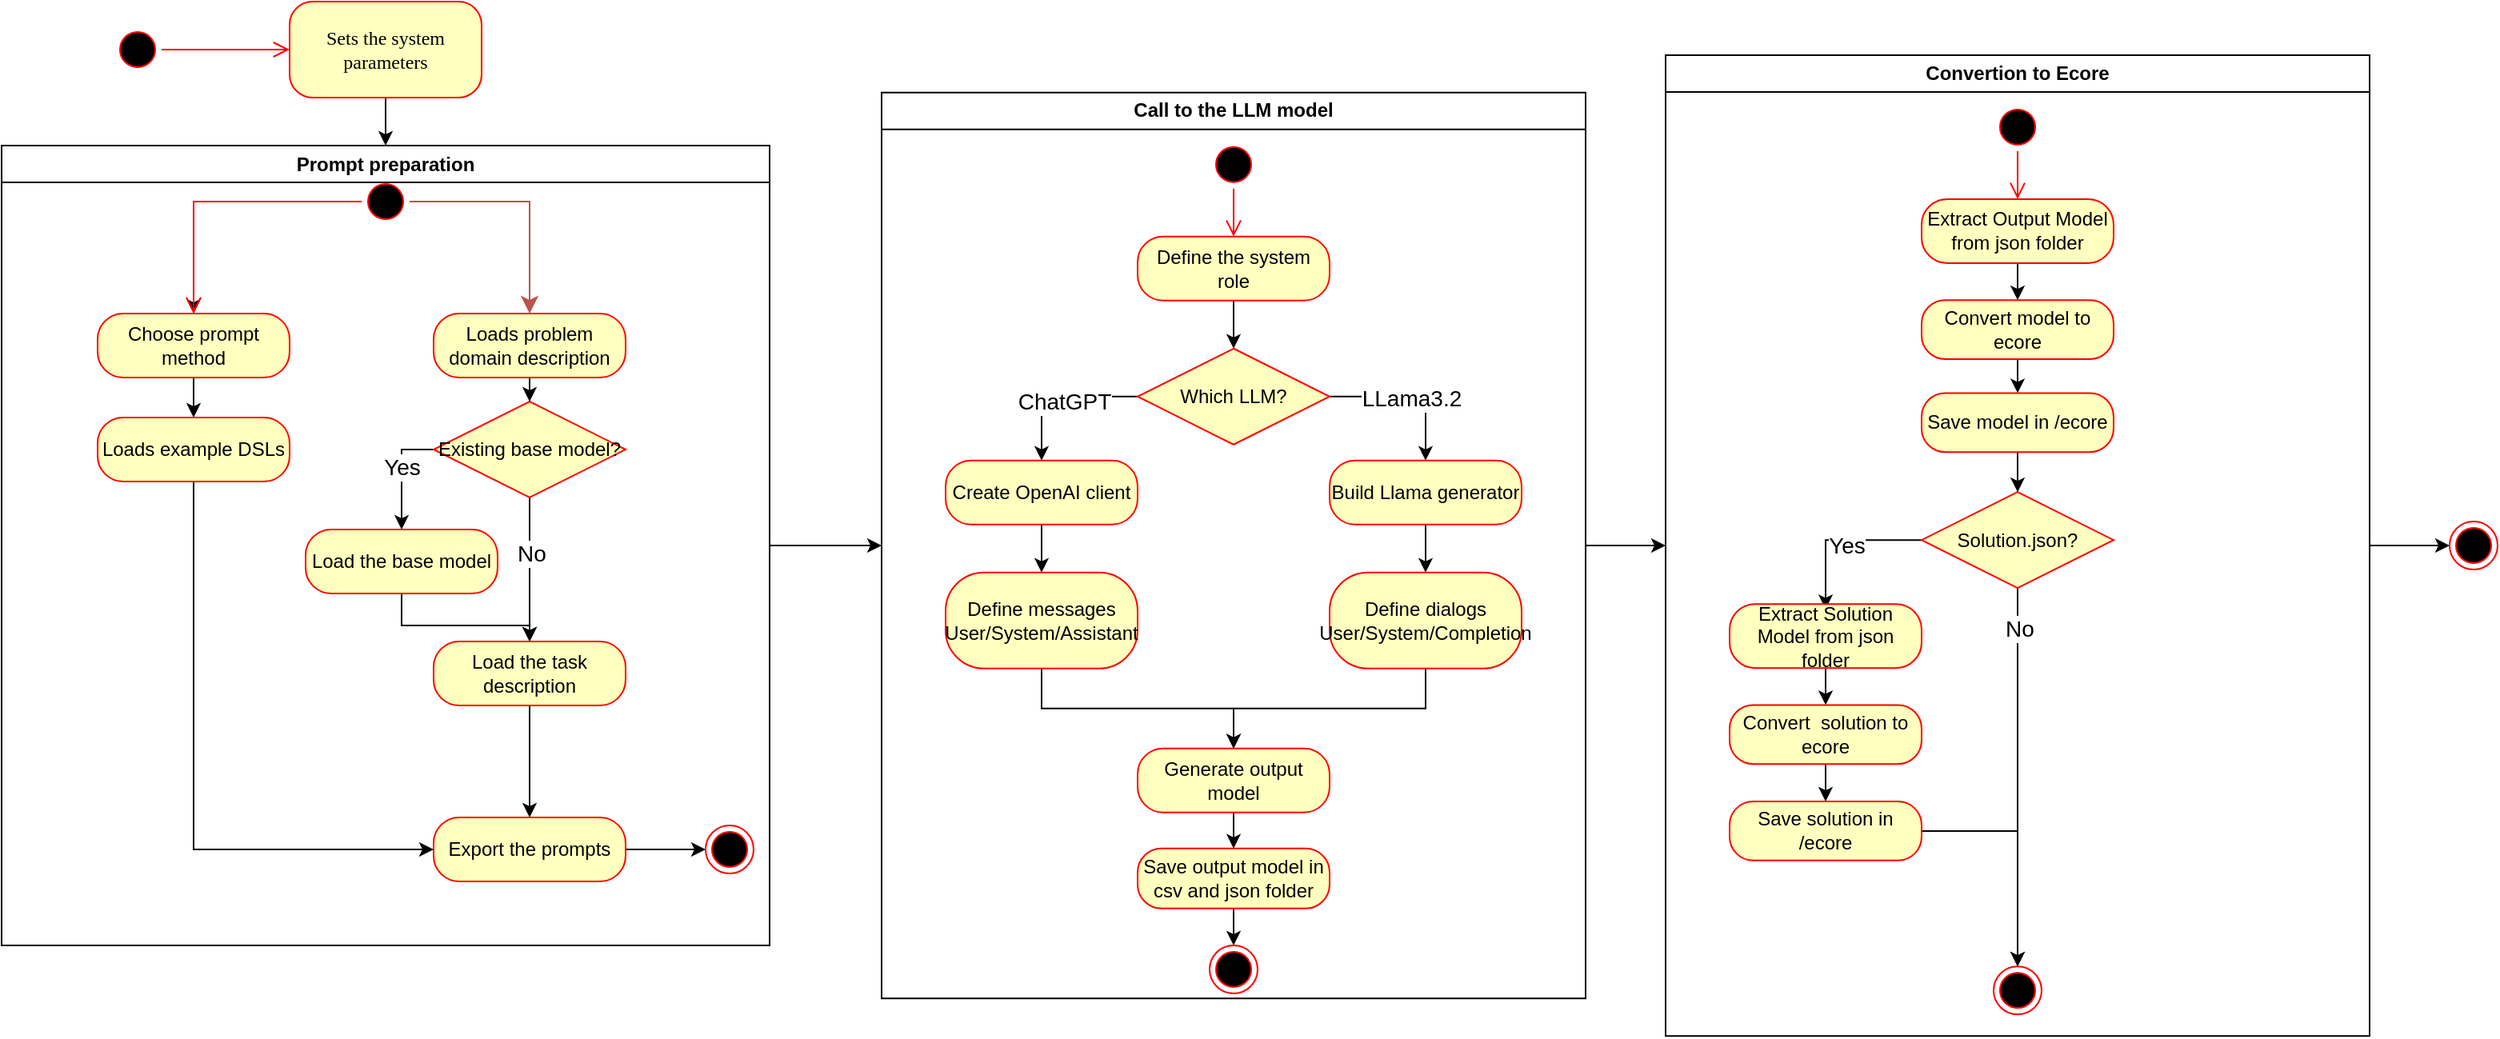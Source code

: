 <mxfile version="24.8.6">
  <diagram name="Page-1" id="58cdce13-f638-feb5-8d6f-7d28b1aa9fa0">
    <mxGraphModel dx="1687" dy="878" grid="1" gridSize="10" guides="1" tooltips="1" connect="1" arrows="1" fold="1" page="1" pageScale="1" pageWidth="1100" pageHeight="850" background="none" math="0" shadow="0">
      <root>
        <mxCell id="0" />
        <mxCell id="1" parent="0" />
        <mxCell id="382b91b5511bd0f7-1" value="" style="ellipse;html=1;shape=startState;fillColor=#000000;strokeColor=#ff0000;rounded=1;shadow=0;comic=0;labelBackgroundColor=none;fontFamily=Verdana;fontSize=12;fontColor=#000000;align=center;direction=south;" parent="1" vertex="1">
          <mxGeometry x="130" y="135" width="30" height="30" as="geometry" />
        </mxCell>
        <mxCell id="5ou36HSGJX0O4_VqwiRx-3" style="edgeStyle=orthogonalEdgeStyle;rounded=0;orthogonalLoop=1;jettySize=auto;html=1;entryX=0.5;entryY=0;entryDx=0;entryDy=0;" parent="1" source="382b91b5511bd0f7-6" target="5ou36HSGJX0O4_VqwiRx-2" edge="1">
          <mxGeometry relative="1" as="geometry" />
        </mxCell>
        <mxCell id="382b91b5511bd0f7-6" value="Sets the system parameters" style="rounded=1;whiteSpace=wrap;html=1;arcSize=24;fillColor=#ffffc0;strokeColor=#ff0000;shadow=0;comic=0;labelBackgroundColor=none;fontFamily=Verdana;fontSize=12;fontColor=#000000;align=center;" parent="1" vertex="1">
          <mxGeometry x="240" y="120" width="120" height="60" as="geometry" />
        </mxCell>
        <mxCell id="2a3bc250acf0617d-9" style="edgeStyle=orthogonalEdgeStyle;html=1;labelBackgroundColor=none;endArrow=open;endSize=8;strokeColor=#ff0000;fontFamily=Verdana;fontSize=12;align=left;" parent="1" source="382b91b5511bd0f7-1" target="382b91b5511bd0f7-6" edge="1">
          <mxGeometry relative="1" as="geometry" />
        </mxCell>
        <mxCell id="5ou36HSGJX0O4_VqwiRx-43" style="edgeStyle=orthogonalEdgeStyle;rounded=0;orthogonalLoop=1;jettySize=auto;html=1;entryX=0;entryY=0.5;entryDx=0;entryDy=0;" parent="1" source="5ou36HSGJX0O4_VqwiRx-2" target="5ou36HSGJX0O4_VqwiRx-42" edge="1">
          <mxGeometry relative="1" as="geometry" />
        </mxCell>
        <mxCell id="5ou36HSGJX0O4_VqwiRx-2" value="&lt;div&gt;Prompt preparation&lt;/div&gt;" style="swimlane;whiteSpace=wrap;html=1;" parent="1" vertex="1">
          <mxGeometry x="60" y="210" width="480" height="500" as="geometry" />
        </mxCell>
        <mxCell id="5ou36HSGJX0O4_VqwiRx-14" value="" style="edgeStyle=orthogonalEdgeStyle;rounded=0;orthogonalLoop=1;jettySize=auto;html=1;" parent="5ou36HSGJX0O4_VqwiRx-2" source="5ou36HSGJX0O4_VqwiRx-4" target="5ou36HSGJX0O4_VqwiRx-6" edge="1">
          <mxGeometry relative="1" as="geometry" />
        </mxCell>
        <mxCell id="5ou36HSGJX0O4_VqwiRx-17" style="edgeStyle=orthogonalEdgeStyle;rounded=0;orthogonalLoop=1;jettySize=auto;html=1;entryX=0.5;entryY=0;entryDx=0;entryDy=0;fillColor=#f8cecc;strokeColor=#b85450;endSize=8;" parent="5ou36HSGJX0O4_VqwiRx-2" source="5ou36HSGJX0O4_VqwiRx-4" target="5ou36HSGJX0O4_VqwiRx-15" edge="1">
          <mxGeometry relative="1" as="geometry" />
        </mxCell>
        <mxCell id="5ou36HSGJX0O4_VqwiRx-4" value="" style="ellipse;html=1;shape=startState;fillColor=#000000;strokeColor=#ff0000;" parent="5ou36HSGJX0O4_VqwiRx-2" vertex="1">
          <mxGeometry x="225" y="20" width="30" height="30" as="geometry" />
        </mxCell>
        <mxCell id="5ou36HSGJX0O4_VqwiRx-5" value="" style="edgeStyle=orthogonalEdgeStyle;html=1;verticalAlign=bottom;endArrow=open;endSize=8;strokeColor=#ff0000;rounded=0;entryX=0.5;entryY=0;entryDx=0;entryDy=0;" parent="5ou36HSGJX0O4_VqwiRx-2" source="5ou36HSGJX0O4_VqwiRx-4" target="5ou36HSGJX0O4_VqwiRx-6" edge="1">
          <mxGeometry relative="1" as="geometry">
            <mxPoint x="240" y="110" as="targetPoint" />
          </mxGeometry>
        </mxCell>
        <mxCell id="5ou36HSGJX0O4_VqwiRx-13" value="" style="edgeStyle=orthogonalEdgeStyle;rounded=0;orthogonalLoop=1;jettySize=auto;html=1;" parent="5ou36HSGJX0O4_VqwiRx-2" source="5ou36HSGJX0O4_VqwiRx-6" target="5ou36HSGJX0O4_VqwiRx-12" edge="1">
          <mxGeometry relative="1" as="geometry" />
        </mxCell>
        <mxCell id="5ou36HSGJX0O4_VqwiRx-6" value="Choose prompt method" style="rounded=1;whiteSpace=wrap;html=1;arcSize=40;fontColor=#000000;fillColor=#ffffc0;strokeColor=#ff0000;" parent="5ou36HSGJX0O4_VqwiRx-2" vertex="1">
          <mxGeometry x="60" y="105" width="120" height="40" as="geometry" />
        </mxCell>
        <mxCell id="5ou36HSGJX0O4_VqwiRx-38" value="" style="edgeStyle=orthogonalEdgeStyle;rounded=0;orthogonalLoop=1;jettySize=auto;html=1;" parent="5ou36HSGJX0O4_VqwiRx-2" source="5ou36HSGJX0O4_VqwiRx-12" target="5ou36HSGJX0O4_VqwiRx-37" edge="1">
          <mxGeometry relative="1" as="geometry">
            <Array as="points">
              <mxPoint x="120" y="440" />
            </Array>
          </mxGeometry>
        </mxCell>
        <mxCell id="5ou36HSGJX0O4_VqwiRx-12" value="Loads example DSLs" style="whiteSpace=wrap;html=1;fillColor=#ffffc0;strokeColor=#ff0000;fontColor=#000000;rounded=1;arcSize=40;" parent="5ou36HSGJX0O4_VqwiRx-2" vertex="1">
          <mxGeometry x="60" y="170" width="120" height="40" as="geometry" />
        </mxCell>
        <mxCell id="5ou36HSGJX0O4_VqwiRx-23" style="edgeStyle=orthogonalEdgeStyle;rounded=0;orthogonalLoop=1;jettySize=auto;html=1;entryX=0.5;entryY=0;entryDx=0;entryDy=0;" parent="5ou36HSGJX0O4_VqwiRx-2" source="5ou36HSGJX0O4_VqwiRx-15" target="5ou36HSGJX0O4_VqwiRx-20" edge="1">
          <mxGeometry relative="1" as="geometry" />
        </mxCell>
        <mxCell id="5ou36HSGJX0O4_VqwiRx-15" value="Loads problem domain description" style="rounded=1;whiteSpace=wrap;html=1;arcSize=40;fontColor=#000000;fillColor=#ffffc0;strokeColor=#ff0000;" parent="5ou36HSGJX0O4_VqwiRx-2" vertex="1">
          <mxGeometry x="270" y="105" width="120" height="40" as="geometry" />
        </mxCell>
        <mxCell id="5ou36HSGJX0O4_VqwiRx-30" style="edgeStyle=orthogonalEdgeStyle;rounded=0;orthogonalLoop=1;jettySize=auto;html=1;entryX=0.5;entryY=0;entryDx=0;entryDy=0;" parent="5ou36HSGJX0O4_VqwiRx-2" source="5ou36HSGJX0O4_VqwiRx-20" target="5ou36HSGJX0O4_VqwiRx-27" edge="1">
          <mxGeometry relative="1" as="geometry">
            <Array as="points">
              <mxPoint x="250" y="190" />
              <mxPoint x="250" y="240" />
            </Array>
          </mxGeometry>
        </mxCell>
        <mxCell id="5ou36HSGJX0O4_VqwiRx-31" value="&lt;div style=&quot;font-size: 12px;&quot;&gt;&lt;font style=&quot;font-size: 14px;&quot;&gt;Yes&lt;/font&gt;&lt;/div&gt;" style="edgeLabel;html=1;align=center;verticalAlign=middle;resizable=0;points=[];" parent="5ou36HSGJX0O4_VqwiRx-30" vertex="1" connectable="0">
          <mxGeometry x="-0.114" relative="1" as="geometry">
            <mxPoint as="offset" />
          </mxGeometry>
        </mxCell>
        <mxCell id="5ou36HSGJX0O4_VqwiRx-34" style="edgeStyle=orthogonalEdgeStyle;rounded=0;orthogonalLoop=1;jettySize=auto;html=1;entryX=0.5;entryY=0;entryDx=0;entryDy=0;" parent="5ou36HSGJX0O4_VqwiRx-2" source="5ou36HSGJX0O4_VqwiRx-20" target="5ou36HSGJX0O4_VqwiRx-32" edge="1">
          <mxGeometry relative="1" as="geometry" />
        </mxCell>
        <mxCell id="5ou36HSGJX0O4_VqwiRx-35" value="&lt;font style=&quot;font-size: 14px;&quot;&gt;No&lt;/font&gt;" style="edgeLabel;html=1;align=center;verticalAlign=middle;resizable=0;points=[];" parent="5ou36HSGJX0O4_VqwiRx-34" vertex="1" connectable="0">
          <mxGeometry x="-0.222" y="1" relative="1" as="geometry">
            <mxPoint as="offset" />
          </mxGeometry>
        </mxCell>
        <mxCell id="5ou36HSGJX0O4_VqwiRx-20" value="Existing base model?" style="rhombus;whiteSpace=wrap;html=1;fontColor=#000000;fillColor=#ffffc0;strokeColor=#ff0000;" parent="5ou36HSGJX0O4_VqwiRx-2" vertex="1">
          <mxGeometry x="270" y="160" width="120" height="60" as="geometry" />
        </mxCell>
        <mxCell id="5ou36HSGJX0O4_VqwiRx-33" value="" style="edgeStyle=orthogonalEdgeStyle;rounded=0;orthogonalLoop=1;jettySize=auto;html=1;" parent="5ou36HSGJX0O4_VqwiRx-2" source="5ou36HSGJX0O4_VqwiRx-27" target="5ou36HSGJX0O4_VqwiRx-32" edge="1">
          <mxGeometry relative="1" as="geometry" />
        </mxCell>
        <mxCell id="5ou36HSGJX0O4_VqwiRx-27" value="Load the base model" style="rounded=1;whiteSpace=wrap;html=1;arcSize=40;fontColor=#000000;fillColor=#ffffc0;strokeColor=#ff0000;" parent="5ou36HSGJX0O4_VqwiRx-2" vertex="1">
          <mxGeometry x="190" y="240" width="120" height="40" as="geometry" />
        </mxCell>
        <mxCell id="5ou36HSGJX0O4_VqwiRx-39" style="edgeStyle=orthogonalEdgeStyle;rounded=0;orthogonalLoop=1;jettySize=auto;html=1;entryX=0.5;entryY=0;entryDx=0;entryDy=0;" parent="5ou36HSGJX0O4_VqwiRx-2" source="5ou36HSGJX0O4_VqwiRx-32" target="5ou36HSGJX0O4_VqwiRx-37" edge="1">
          <mxGeometry relative="1" as="geometry" />
        </mxCell>
        <mxCell id="5ou36HSGJX0O4_VqwiRx-32" value="&lt;div&gt;Load the task description&lt;/div&gt;" style="whiteSpace=wrap;html=1;fillColor=#ffffc0;strokeColor=#ff0000;fontColor=#000000;rounded=1;arcSize=40;" parent="5ou36HSGJX0O4_VqwiRx-2" vertex="1">
          <mxGeometry x="270" y="310" width="120" height="40" as="geometry" />
        </mxCell>
        <mxCell id="5ou36HSGJX0O4_VqwiRx-41" style="edgeStyle=orthogonalEdgeStyle;rounded=0;orthogonalLoop=1;jettySize=auto;html=1;entryX=0;entryY=0.5;entryDx=0;entryDy=0;" parent="5ou36HSGJX0O4_VqwiRx-2" source="5ou36HSGJX0O4_VqwiRx-37" target="5ou36HSGJX0O4_VqwiRx-40" edge="1">
          <mxGeometry relative="1" as="geometry" />
        </mxCell>
        <mxCell id="5ou36HSGJX0O4_VqwiRx-37" value="Export the prompts" style="whiteSpace=wrap;html=1;fillColor=#ffffc0;strokeColor=#ff0000;fontColor=#000000;rounded=1;arcSize=40;" parent="5ou36HSGJX0O4_VqwiRx-2" vertex="1">
          <mxGeometry x="270" y="420" width="120" height="40" as="geometry" />
        </mxCell>
        <mxCell id="5ou36HSGJX0O4_VqwiRx-40" value="" style="ellipse;html=1;shape=endState;fillColor=#000000;strokeColor=#ff0000;" parent="5ou36HSGJX0O4_VqwiRx-2" vertex="1">
          <mxGeometry x="440" y="425" width="30" height="30" as="geometry" />
        </mxCell>
        <mxCell id="OOMY7clXXLe9oWTEN6Wm-24" style="edgeStyle=orthogonalEdgeStyle;rounded=0;orthogonalLoop=1;jettySize=auto;html=1;entryX=0;entryY=0.5;entryDx=0;entryDy=0;" edge="1" parent="1" source="5ou36HSGJX0O4_VqwiRx-42" target="OOMY7clXXLe9oWTEN6Wm-1">
          <mxGeometry relative="1" as="geometry" />
        </mxCell>
        <mxCell id="5ou36HSGJX0O4_VqwiRx-42" value="Call to the LLM model" style="swimlane;whiteSpace=wrap;html=1;" parent="1" vertex="1">
          <mxGeometry x="610" y="176.88" width="440" height="566.25" as="geometry" />
        </mxCell>
        <mxCell id="5ou36HSGJX0O4_VqwiRx-44" value="" style="ellipse;html=1;shape=startState;fillColor=#000000;strokeColor=#ff0000;" parent="5ou36HSGJX0O4_VqwiRx-42" vertex="1">
          <mxGeometry x="205" y="30" width="30" height="30" as="geometry" />
        </mxCell>
        <mxCell id="5ou36HSGJX0O4_VqwiRx-45" value="" style="edgeStyle=orthogonalEdgeStyle;html=1;verticalAlign=bottom;endArrow=open;endSize=8;strokeColor=#ff0000;rounded=0;entryX=0.5;entryY=0;entryDx=0;entryDy=0;" parent="5ou36HSGJX0O4_VqwiRx-42" source="5ou36HSGJX0O4_VqwiRx-44" target="5ou36HSGJX0O4_VqwiRx-46" edge="1">
          <mxGeometry relative="1" as="geometry">
            <mxPoint x="180" y="80" as="targetPoint" />
          </mxGeometry>
        </mxCell>
        <mxCell id="5ou36HSGJX0O4_VqwiRx-49" style="edgeStyle=orthogonalEdgeStyle;rounded=0;orthogonalLoop=1;jettySize=auto;html=1;entryX=0.5;entryY=0;entryDx=0;entryDy=0;" parent="5ou36HSGJX0O4_VqwiRx-42" source="5ou36HSGJX0O4_VqwiRx-46" target="5ou36HSGJX0O4_VqwiRx-48" edge="1">
          <mxGeometry relative="1" as="geometry" />
        </mxCell>
        <mxCell id="5ou36HSGJX0O4_VqwiRx-46" value="Define the system role" style="rounded=1;whiteSpace=wrap;html=1;arcSize=40;fontColor=#000000;fillColor=#ffffc0;strokeColor=#ff0000;" parent="5ou36HSGJX0O4_VqwiRx-42" vertex="1">
          <mxGeometry x="160" y="90" width="120" height="40" as="geometry" />
        </mxCell>
        <mxCell id="5ou36HSGJX0O4_VqwiRx-53" style="edgeStyle=orthogonalEdgeStyle;rounded=0;orthogonalLoop=1;jettySize=auto;html=1;entryX=0.5;entryY=0;entryDx=0;entryDy=0;" parent="5ou36HSGJX0O4_VqwiRx-42" source="5ou36HSGJX0O4_VqwiRx-48" target="5ou36HSGJX0O4_VqwiRx-52" edge="1">
          <mxGeometry relative="1" as="geometry">
            <Array as="points">
              <mxPoint x="100" y="190" />
            </Array>
          </mxGeometry>
        </mxCell>
        <mxCell id="5ou36HSGJX0O4_VqwiRx-54" value="&lt;div&gt;&lt;font style=&quot;font-size: 14px;&quot;&gt;ChatGPT&lt;/font&gt;&lt;/div&gt;" style="edgeLabel;html=1;align=center;verticalAlign=middle;resizable=0;points=[];" parent="5ou36HSGJX0O4_VqwiRx-53" vertex="1" connectable="0">
          <mxGeometry x="-0.083" y="3" relative="1" as="geometry">
            <mxPoint as="offset" />
          </mxGeometry>
        </mxCell>
        <mxCell id="5ou36HSGJX0O4_VqwiRx-60" style="edgeStyle=orthogonalEdgeStyle;rounded=0;orthogonalLoop=1;jettySize=auto;html=1;entryX=0.5;entryY=0;entryDx=0;entryDy=0;" parent="5ou36HSGJX0O4_VqwiRx-42" source="5ou36HSGJX0O4_VqwiRx-48" target="5ou36HSGJX0O4_VqwiRx-59" edge="1">
          <mxGeometry relative="1" as="geometry">
            <Array as="points">
              <mxPoint x="340" y="190" />
            </Array>
          </mxGeometry>
        </mxCell>
        <mxCell id="5ou36HSGJX0O4_VqwiRx-61" value="&lt;font style=&quot;font-size: 14px;&quot;&gt;LLama3.2&lt;/font&gt;" style="edgeLabel;html=1;align=center;verticalAlign=middle;resizable=0;points=[];" parent="5ou36HSGJX0O4_VqwiRx-60" vertex="1" connectable="0">
          <mxGeometry x="0.02" y="-1" relative="1" as="geometry">
            <mxPoint as="offset" />
          </mxGeometry>
        </mxCell>
        <mxCell id="5ou36HSGJX0O4_VqwiRx-48" value="&lt;div&gt;Which LLM?&lt;/div&gt;" style="rhombus;whiteSpace=wrap;html=1;fontColor=#000000;fillColor=#ffffc0;strokeColor=#ff0000;" parent="5ou36HSGJX0O4_VqwiRx-42" vertex="1">
          <mxGeometry x="160" y="160" width="120" height="60" as="geometry" />
        </mxCell>
        <mxCell id="5ou36HSGJX0O4_VqwiRx-56" value="" style="edgeStyle=orthogonalEdgeStyle;rounded=0;orthogonalLoop=1;jettySize=auto;html=1;" parent="5ou36HSGJX0O4_VqwiRx-42" source="5ou36HSGJX0O4_VqwiRx-52" target="5ou36HSGJX0O4_VqwiRx-55" edge="1">
          <mxGeometry relative="1" as="geometry" />
        </mxCell>
        <mxCell id="5ou36HSGJX0O4_VqwiRx-52" value="&lt;div&gt;Create OpenAI client&lt;br&gt;&lt;/div&gt;" style="whiteSpace=wrap;html=1;fillColor=#ffffc0;strokeColor=#ff0000;fontColor=#000000;rounded=1;arcSize=40;" parent="5ou36HSGJX0O4_VqwiRx-42" vertex="1">
          <mxGeometry x="40" y="230" width="120" height="40" as="geometry" />
        </mxCell>
        <mxCell id="5ou36HSGJX0O4_VqwiRx-58" value="" style="edgeStyle=orthogonalEdgeStyle;rounded=0;orthogonalLoop=1;jettySize=auto;html=1;" parent="5ou36HSGJX0O4_VqwiRx-42" source="5ou36HSGJX0O4_VqwiRx-55" target="5ou36HSGJX0O4_VqwiRx-57" edge="1">
          <mxGeometry relative="1" as="geometry" />
        </mxCell>
        <mxCell id="5ou36HSGJX0O4_VqwiRx-55" value="Define messages User/System/Assistant" style="whiteSpace=wrap;html=1;fillColor=#ffffc0;strokeColor=#ff0000;fontColor=#000000;rounded=1;arcSize=40;" parent="5ou36HSGJX0O4_VqwiRx-42" vertex="1">
          <mxGeometry x="40" y="300" width="120" height="60" as="geometry" />
        </mxCell>
        <mxCell id="5ou36HSGJX0O4_VqwiRx-67" value="" style="edgeStyle=orthogonalEdgeStyle;rounded=0;orthogonalLoop=1;jettySize=auto;html=1;" parent="5ou36HSGJX0O4_VqwiRx-42" source="5ou36HSGJX0O4_VqwiRx-57" target="5ou36HSGJX0O4_VqwiRx-66" edge="1">
          <mxGeometry relative="1" as="geometry" />
        </mxCell>
        <mxCell id="5ou36HSGJX0O4_VqwiRx-57" value="Generate output model" style="whiteSpace=wrap;html=1;fillColor=#ffffc0;strokeColor=#ff0000;fontColor=#000000;rounded=1;arcSize=40;" parent="5ou36HSGJX0O4_VqwiRx-42" vertex="1">
          <mxGeometry x="160" y="410" width="120" height="40" as="geometry" />
        </mxCell>
        <mxCell id="5ou36HSGJX0O4_VqwiRx-63" value="" style="edgeStyle=orthogonalEdgeStyle;rounded=0;orthogonalLoop=1;jettySize=auto;html=1;entryX=0.5;entryY=0;entryDx=0;entryDy=0;" parent="5ou36HSGJX0O4_VqwiRx-42" source="5ou36HSGJX0O4_VqwiRx-59" target="5ou36HSGJX0O4_VqwiRx-64" edge="1">
          <mxGeometry relative="1" as="geometry">
            <mxPoint x="340" y="300" as="targetPoint" />
          </mxGeometry>
        </mxCell>
        <mxCell id="5ou36HSGJX0O4_VqwiRx-59" value="&lt;div&gt;Build Llama generator&lt;br&gt;&lt;/div&gt;" style="whiteSpace=wrap;html=1;fillColor=#ffffc0;strokeColor=#ff0000;fontColor=#000000;rounded=1;arcSize=40;" parent="5ou36HSGJX0O4_VqwiRx-42" vertex="1">
          <mxGeometry x="280" y="230" width="120" height="40" as="geometry" />
        </mxCell>
        <mxCell id="5ou36HSGJX0O4_VqwiRx-65" style="edgeStyle=orthogonalEdgeStyle;rounded=0;orthogonalLoop=1;jettySize=auto;html=1;entryX=0.5;entryY=0;entryDx=0;entryDy=0;" parent="5ou36HSGJX0O4_VqwiRx-42" source="5ou36HSGJX0O4_VqwiRx-64" target="5ou36HSGJX0O4_VqwiRx-57" edge="1">
          <mxGeometry relative="1" as="geometry" />
        </mxCell>
        <mxCell id="5ou36HSGJX0O4_VqwiRx-64" value="Define dialogs User/System/Completion" style="whiteSpace=wrap;html=1;fillColor=#ffffc0;strokeColor=#ff0000;fontColor=#000000;rounded=1;arcSize=40;" parent="5ou36HSGJX0O4_VqwiRx-42" vertex="1">
          <mxGeometry x="280" y="300" width="120" height="60" as="geometry" />
        </mxCell>
        <mxCell id="5ou36HSGJX0O4_VqwiRx-69" style="edgeStyle=orthogonalEdgeStyle;rounded=0;orthogonalLoop=1;jettySize=auto;html=1;entryX=0.5;entryY=0;entryDx=0;entryDy=0;" parent="5ou36HSGJX0O4_VqwiRx-42" source="5ou36HSGJX0O4_VqwiRx-66" target="5ou36HSGJX0O4_VqwiRx-68" edge="1">
          <mxGeometry relative="1" as="geometry" />
        </mxCell>
        <mxCell id="5ou36HSGJX0O4_VqwiRx-66" value="Save output model in csv and json folder" style="whiteSpace=wrap;html=1;fillColor=#ffffc0;strokeColor=#ff0000;fontColor=#000000;rounded=1;arcSize=40;" parent="5ou36HSGJX0O4_VqwiRx-42" vertex="1">
          <mxGeometry x="160" y="472.5" width="120" height="37.5" as="geometry" />
        </mxCell>
        <mxCell id="5ou36HSGJX0O4_VqwiRx-68" value="" style="ellipse;html=1;shape=endState;fillColor=#000000;strokeColor=#ff0000;" parent="5ou36HSGJX0O4_VqwiRx-42" vertex="1">
          <mxGeometry x="205" y="533.12" width="30" height="30" as="geometry" />
        </mxCell>
        <mxCell id="OOMY7clXXLe9oWTEN6Wm-44" style="edgeStyle=orthogonalEdgeStyle;rounded=0;orthogonalLoop=1;jettySize=auto;html=1;entryX=0;entryY=0.5;entryDx=0;entryDy=0;" edge="1" parent="1" source="OOMY7clXXLe9oWTEN6Wm-1" target="OOMY7clXXLe9oWTEN6Wm-43">
          <mxGeometry relative="1" as="geometry" />
        </mxCell>
        <mxCell id="OOMY7clXXLe9oWTEN6Wm-1" value="Convertion to Ecore" style="swimlane;whiteSpace=wrap;html=1;" vertex="1" parent="1">
          <mxGeometry x="1100" y="153.44" width="440" height="613.13" as="geometry" />
        </mxCell>
        <mxCell id="OOMY7clXXLe9oWTEN6Wm-2" value="" style="ellipse;html=1;shape=startState;fillColor=#000000;strokeColor=#ff0000;" vertex="1" parent="OOMY7clXXLe9oWTEN6Wm-1">
          <mxGeometry x="205" y="30" width="30" height="30" as="geometry" />
        </mxCell>
        <mxCell id="OOMY7clXXLe9oWTEN6Wm-3" value="" style="edgeStyle=orthogonalEdgeStyle;html=1;verticalAlign=bottom;endArrow=open;endSize=8;strokeColor=#ff0000;rounded=0;entryX=0.5;entryY=0;entryDx=0;entryDy=0;" edge="1" parent="OOMY7clXXLe9oWTEN6Wm-1" source="OOMY7clXXLe9oWTEN6Wm-2" target="OOMY7clXXLe9oWTEN6Wm-5">
          <mxGeometry relative="1" as="geometry">
            <mxPoint x="180" y="80" as="targetPoint" />
          </mxGeometry>
        </mxCell>
        <mxCell id="OOMY7clXXLe9oWTEN6Wm-26" value="" style="edgeStyle=orthogonalEdgeStyle;rounded=0;orthogonalLoop=1;jettySize=auto;html=1;" edge="1" parent="OOMY7clXXLe9oWTEN6Wm-1" source="OOMY7clXXLe9oWTEN6Wm-5" target="OOMY7clXXLe9oWTEN6Wm-25">
          <mxGeometry relative="1" as="geometry" />
        </mxCell>
        <mxCell id="OOMY7clXXLe9oWTEN6Wm-5" value="Extract Output Model from json folder" style="rounded=1;whiteSpace=wrap;html=1;arcSize=40;fontColor=#000000;fillColor=#ffffc0;strokeColor=#ff0000;" vertex="1" parent="OOMY7clXXLe9oWTEN6Wm-1">
          <mxGeometry x="160" y="90" width="120" height="40" as="geometry" />
        </mxCell>
        <mxCell id="OOMY7clXXLe9oWTEN6Wm-6" style="edgeStyle=orthogonalEdgeStyle;rounded=0;orthogonalLoop=1;jettySize=auto;html=1;entryX=0.5;entryY=0;entryDx=0;entryDy=0;" edge="1" parent="OOMY7clXXLe9oWTEN6Wm-1" source="OOMY7clXXLe9oWTEN6Wm-10">
          <mxGeometry relative="1" as="geometry">
            <Array as="points">
              <mxPoint x="100" y="303.01" />
            </Array>
            <mxPoint x="100" y="346.27" as="targetPoint" />
          </mxGeometry>
        </mxCell>
        <mxCell id="OOMY7clXXLe9oWTEN6Wm-7" value="&lt;font style=&quot;font-size: 14px;&quot;&gt;Yes&lt;/font&gt;" style="edgeLabel;html=1;align=center;verticalAlign=middle;resizable=0;points=[];" vertex="1" connectable="0" parent="OOMY7clXXLe9oWTEN6Wm-6">
          <mxGeometry x="-0.083" y="3" relative="1" as="geometry">
            <mxPoint as="offset" />
          </mxGeometry>
        </mxCell>
        <mxCell id="OOMY7clXXLe9oWTEN6Wm-8" style="edgeStyle=orthogonalEdgeStyle;rounded=0;orthogonalLoop=1;jettySize=auto;html=1;entryX=0.5;entryY=0;entryDx=0;entryDy=0;" edge="1" parent="OOMY7clXXLe9oWTEN6Wm-1" source="OOMY7clXXLe9oWTEN6Wm-10" target="OOMY7clXXLe9oWTEN6Wm-23">
          <mxGeometry relative="1" as="geometry">
            <Array as="points">
              <mxPoint x="220" y="407" />
              <mxPoint x="220" y="407" />
            </Array>
            <mxPoint x="340" y="353.14" as="targetPoint" />
          </mxGeometry>
        </mxCell>
        <mxCell id="OOMY7clXXLe9oWTEN6Wm-9" value="&lt;font style=&quot;font-size: 14px;&quot;&gt;No&lt;/font&gt;" style="edgeLabel;html=1;align=center;verticalAlign=middle;resizable=0;points=[];" vertex="1" connectable="0" parent="OOMY7clXXLe9oWTEN6Wm-8">
          <mxGeometry x="0.02" y="-1" relative="1" as="geometry">
            <mxPoint y="-165" as="offset" />
          </mxGeometry>
        </mxCell>
        <mxCell id="OOMY7clXXLe9oWTEN6Wm-42" value="&lt;font style=&quot;font-size: 14px;&quot;&gt;No&lt;/font&gt;" style="edgeLabel;html=1;align=center;verticalAlign=middle;resizable=0;points=[];" vertex="1" connectable="0" parent="OOMY7clXXLe9oWTEN6Wm-8">
          <mxGeometry x="-0.79" y="1" relative="1" as="geometry">
            <mxPoint as="offset" />
          </mxGeometry>
        </mxCell>
        <mxCell id="OOMY7clXXLe9oWTEN6Wm-10" value="Solution.json?" style="rhombus;whiteSpace=wrap;html=1;fontColor=#000000;fillColor=#ffffc0;strokeColor=#ff0000;" vertex="1" parent="OOMY7clXXLe9oWTEN6Wm-1">
          <mxGeometry x="160" y="273.13" width="120" height="60" as="geometry" />
        </mxCell>
        <mxCell id="OOMY7clXXLe9oWTEN6Wm-13" value="" style="edgeStyle=orthogonalEdgeStyle;rounded=0;orthogonalLoop=1;jettySize=auto;html=1;" edge="1" parent="OOMY7clXXLe9oWTEN6Wm-1" target="OOMY7clXXLe9oWTEN6Wm-16">
          <mxGeometry relative="1" as="geometry">
            <mxPoint x="100.059" y="360.0" as="sourcePoint" />
          </mxGeometry>
        </mxCell>
        <mxCell id="OOMY7clXXLe9oWTEN6Wm-15" value="" style="edgeStyle=orthogonalEdgeStyle;rounded=0;orthogonalLoop=1;jettySize=auto;html=1;" edge="1" parent="OOMY7clXXLe9oWTEN6Wm-1" target="OOMY7clXXLe9oWTEN6Wm-22">
          <mxGeometry relative="1" as="geometry">
            <mxPoint x="220.059" y="450.0" as="sourcePoint" />
          </mxGeometry>
        </mxCell>
        <mxCell id="OOMY7clXXLe9oWTEN6Wm-17" value="" style="edgeStyle=orthogonalEdgeStyle;rounded=0;orthogonalLoop=1;jettySize=auto;html=1;entryX=0.5;entryY=0;entryDx=0;entryDy=0;" edge="1" parent="OOMY7clXXLe9oWTEN6Wm-1" source="OOMY7clXXLe9oWTEN6Wm-18">
          <mxGeometry relative="1" as="geometry">
            <mxPoint x="340" y="300.0" as="targetPoint" />
          </mxGeometry>
        </mxCell>
        <mxCell id="OOMY7clXXLe9oWTEN6Wm-19" style="edgeStyle=orthogonalEdgeStyle;rounded=0;orthogonalLoop=1;jettySize=auto;html=1;entryX=0.5;entryY=0;entryDx=0;entryDy=0;" edge="1" parent="OOMY7clXXLe9oWTEN6Wm-1" source="OOMY7clXXLe9oWTEN6Wm-20">
          <mxGeometry relative="1" as="geometry">
            <mxPoint x="220" y="410.0" as="targetPoint" />
          </mxGeometry>
        </mxCell>
        <mxCell id="OOMY7clXXLe9oWTEN6Wm-23" value="" style="ellipse;html=1;shape=endState;fillColor=#000000;strokeColor=#ff0000;" vertex="1" parent="OOMY7clXXLe9oWTEN6Wm-1">
          <mxGeometry x="205" y="569.68" width="30" height="30" as="geometry" />
        </mxCell>
        <mxCell id="OOMY7clXXLe9oWTEN6Wm-32" style="edgeStyle=orthogonalEdgeStyle;rounded=0;orthogonalLoop=1;jettySize=auto;html=1;entryX=0.5;entryY=0;entryDx=0;entryDy=0;" edge="1" parent="OOMY7clXXLe9oWTEN6Wm-1" source="OOMY7clXXLe9oWTEN6Wm-25" target="OOMY7clXXLe9oWTEN6Wm-31">
          <mxGeometry relative="1" as="geometry" />
        </mxCell>
        <mxCell id="OOMY7clXXLe9oWTEN6Wm-25" value="Convert model to ecore" style="whiteSpace=wrap;html=1;fillColor=#ffffc0;strokeColor=#ff0000;fontColor=#000000;rounded=1;arcSize=40;" vertex="1" parent="OOMY7clXXLe9oWTEN6Wm-1">
          <mxGeometry x="160" y="153.13" width="120" height="36.87" as="geometry" />
        </mxCell>
        <mxCell id="OOMY7clXXLe9oWTEN6Wm-33" style="edgeStyle=orthogonalEdgeStyle;rounded=0;orthogonalLoop=1;jettySize=auto;html=1;entryX=0.5;entryY=0;entryDx=0;entryDy=0;" edge="1" parent="OOMY7clXXLe9oWTEN6Wm-1" source="OOMY7clXXLe9oWTEN6Wm-31" target="OOMY7clXXLe9oWTEN6Wm-10">
          <mxGeometry relative="1" as="geometry" />
        </mxCell>
        <mxCell id="OOMY7clXXLe9oWTEN6Wm-31" value="Save model in /ecore" style="whiteSpace=wrap;html=1;fillColor=#ffffc0;strokeColor=#ff0000;fontColor=#000000;rounded=1;arcSize=40;" vertex="1" parent="OOMY7clXXLe9oWTEN6Wm-1">
          <mxGeometry x="160" y="211.26" width="120" height="36.87" as="geometry" />
        </mxCell>
        <mxCell id="OOMY7clXXLe9oWTEN6Wm-37" style="edgeStyle=orthogonalEdgeStyle;rounded=0;orthogonalLoop=1;jettySize=auto;html=1;entryX=0.5;entryY=0;entryDx=0;entryDy=0;" edge="1" parent="OOMY7clXXLe9oWTEN6Wm-1" source="OOMY7clXXLe9oWTEN6Wm-34" target="OOMY7clXXLe9oWTEN6Wm-35">
          <mxGeometry relative="1" as="geometry" />
        </mxCell>
        <mxCell id="OOMY7clXXLe9oWTEN6Wm-34" value="Extract Solution Model from json folder" style="rounded=1;whiteSpace=wrap;html=1;arcSize=40;fontColor=#000000;fillColor=#ffffc0;strokeColor=#ff0000;" vertex="1" parent="OOMY7clXXLe9oWTEN6Wm-1">
          <mxGeometry x="40" y="343.13" width="120" height="40" as="geometry" />
        </mxCell>
        <mxCell id="OOMY7clXXLe9oWTEN6Wm-38" style="edgeStyle=orthogonalEdgeStyle;rounded=0;orthogonalLoop=1;jettySize=auto;html=1;entryX=0.5;entryY=0;entryDx=0;entryDy=0;" edge="1" parent="OOMY7clXXLe9oWTEN6Wm-1" source="OOMY7clXXLe9oWTEN6Wm-35" target="OOMY7clXXLe9oWTEN6Wm-36">
          <mxGeometry relative="1" as="geometry" />
        </mxCell>
        <mxCell id="OOMY7clXXLe9oWTEN6Wm-35" value="Convert&amp;nbsp; solution to ecore" style="whiteSpace=wrap;html=1;fillColor=#ffffc0;strokeColor=#ff0000;fontColor=#000000;rounded=1;arcSize=40;" vertex="1" parent="OOMY7clXXLe9oWTEN6Wm-1">
          <mxGeometry x="40" y="406.26" width="120" height="36.87" as="geometry" />
        </mxCell>
        <mxCell id="OOMY7clXXLe9oWTEN6Wm-39" style="edgeStyle=orthogonalEdgeStyle;rounded=0;orthogonalLoop=1;jettySize=auto;html=1;entryX=0.5;entryY=0;entryDx=0;entryDy=0;" edge="1" parent="OOMY7clXXLe9oWTEN6Wm-1" source="OOMY7clXXLe9oWTEN6Wm-36" target="OOMY7clXXLe9oWTEN6Wm-23">
          <mxGeometry relative="1" as="geometry" />
        </mxCell>
        <mxCell id="OOMY7clXXLe9oWTEN6Wm-36" value="Save solution in /ecore" style="whiteSpace=wrap;html=1;fillColor=#ffffc0;strokeColor=#ff0000;fontColor=#000000;rounded=1;arcSize=40;" vertex="1" parent="OOMY7clXXLe9oWTEN6Wm-1">
          <mxGeometry x="40" y="466.56" width="120" height="36.87" as="geometry" />
        </mxCell>
        <mxCell id="OOMY7clXXLe9oWTEN6Wm-43" value="" style="ellipse;html=1;shape=endState;fillColor=#000000;strokeColor=#ff0000;" vertex="1" parent="1">
          <mxGeometry x="1590" y="445.01" width="30" height="30" as="geometry" />
        </mxCell>
      </root>
    </mxGraphModel>
  </diagram>
</mxfile>
